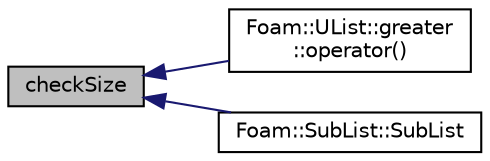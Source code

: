 digraph "checkSize"
{
  bgcolor="transparent";
  edge [fontname="Helvetica",fontsize="10",labelfontname="Helvetica",labelfontsize="10"];
  node [fontname="Helvetica",fontsize="10",shape=record];
  rankdir="LR";
  Node1 [label="checkSize",height=0.2,width=0.4,color="black", fillcolor="grey75", style="filled", fontcolor="black"];
  Node1 -> Node2 [dir="back",color="midnightblue",fontsize="10",style="solid",fontname="Helvetica"];
  Node2 [label="Foam::UList::greater\l::operator()",height=0.2,width=0.4,color="black",URL="$a00960.html#a49202d8cfd6e19f3d43c028252050ed7"];
  Node1 -> Node3 [dir="back",color="midnightblue",fontsize="10",style="solid",fontname="Helvetica"];
  Node3 [label="Foam::SubList::SubList",height=0.2,width=0.4,color="black",URL="$a02539.html#a96707c6b2429de78ed29d11c6a2f58df",tooltip="Construct from UList and sub-list size. "];
}
